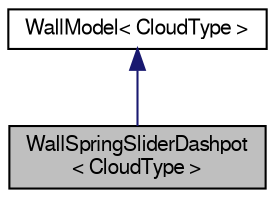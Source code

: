 digraph "WallSpringSliderDashpot&lt; CloudType &gt;"
{
  bgcolor="transparent";
  edge [fontname="FreeSans",fontsize="10",labelfontname="FreeSans",labelfontsize="10"];
  node [fontname="FreeSans",fontsize="10",shape=record];
  Node0 [label="WallSpringSliderDashpot\l\< CloudType \>",height=0.2,width=0.4,color="black", fillcolor="grey75", style="filled", fontcolor="black"];
  Node1 -> Node0 [dir="back",color="midnightblue",fontsize="10",style="solid",fontname="FreeSans"];
  Node1 [label="WallModel\< CloudType \>",height=0.2,width=0.4,color="black",URL="$a24022.html",tooltip="Templated wall interaction class. "];
}
